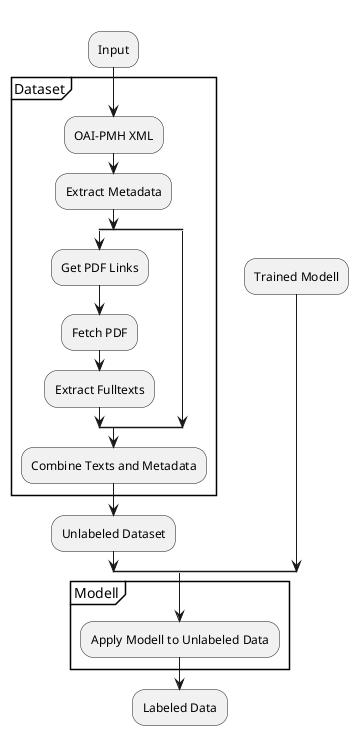 @startuml
split
    -[hidden]->
    :Input;
    group Dataset
        :OAI-PMH XML;
        label extractmetadata
        :Extract Metadata;
        split
            :Get PDF Links;
            :Fetch PDF;
            :Extract Fulltexts;
        split again
            ->
        end split
        :Combine Texts and Metadata;
        end group
        :Unlabeled Dataset;
    split again
        -[hidden]->
        :Trained Modell;
    end split
    group Modell
        :Apply Modell to Unlabeled Data;
        end group
        :Labeled Data;
        @enduml